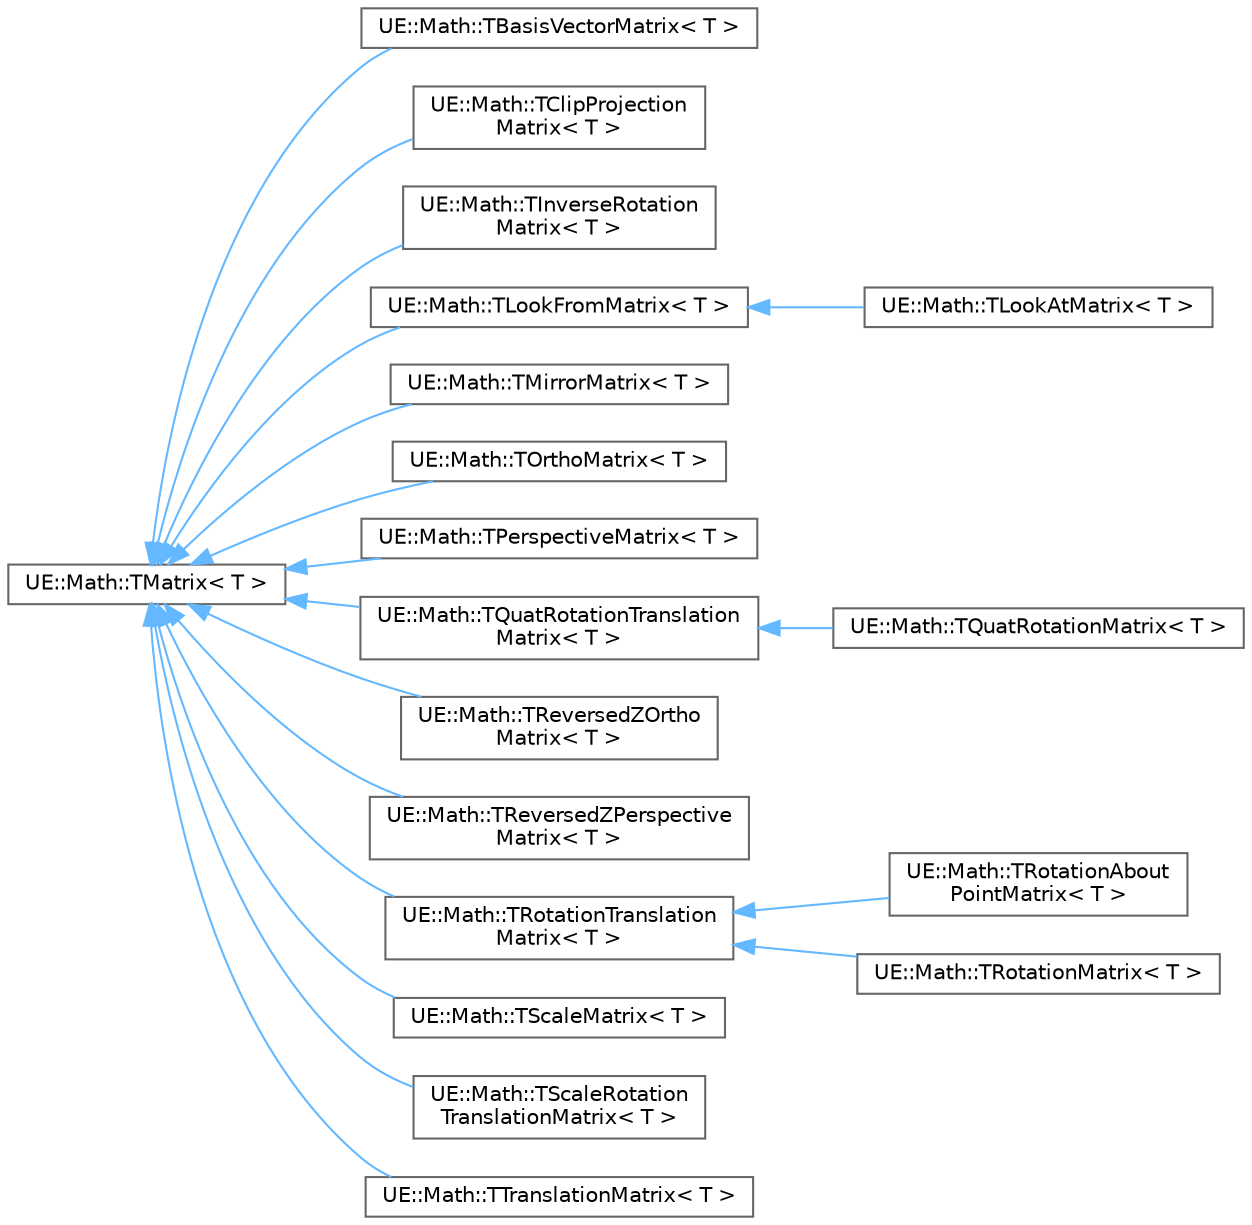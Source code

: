 digraph "Graphical Class Hierarchy"
{
 // INTERACTIVE_SVG=YES
 // LATEX_PDF_SIZE
  bgcolor="transparent";
  edge [fontname=Helvetica,fontsize=10,labelfontname=Helvetica,labelfontsize=10];
  node [fontname=Helvetica,fontsize=10,shape=box,height=0.2,width=0.4];
  rankdir="LR";
  Node0 [id="Node000000",label="UE::Math::TMatrix\< T \>",height=0.2,width=0.4,color="grey40", fillcolor="white", style="filled",URL="$d6/d69/structUE_1_1Math_1_1TMatrix.html",tooltip=" "];
  Node0 -> Node1 [id="edge9389_Node000000_Node000001",dir="back",color="steelblue1",style="solid",tooltip=" "];
  Node1 [id="Node000001",label="UE::Math::TBasisVectorMatrix\< T \>",height=0.2,width=0.4,color="grey40", fillcolor="white", style="filled",URL="$d9/d97/structUE_1_1Math_1_1TBasisVectorMatrix.html",tooltip=" "];
  Node0 -> Node2 [id="edge9390_Node000000_Node000002",dir="back",color="steelblue1",style="solid",tooltip=" "];
  Node2 [id="Node000002",label="UE::Math::TClipProjection\lMatrix\< T \>",height=0.2,width=0.4,color="grey40", fillcolor="white", style="filled",URL="$d0/d51/structUE_1_1Math_1_1TClipProjectionMatrix.html",tooltip="Realigns the near plane for an existing projection matrix with an arbitrary clip plane from: http://s..."];
  Node0 -> Node3 [id="edge9391_Node000000_Node000003",dir="back",color="steelblue1",style="solid",tooltip=" "];
  Node3 [id="Node000003",label="UE::Math::TInverseRotation\lMatrix\< T \>",height=0.2,width=0.4,color="grey40", fillcolor="white", style="filled",URL="$d9/de4/structUE_1_1Math_1_1TInverseRotationMatrix.html",tooltip="Inverse Rotation matrix."];
  Node0 -> Node4 [id="edge9392_Node000000_Node000004",dir="back",color="steelblue1",style="solid",tooltip=" "];
  Node4 [id="Node000004",label="UE::Math::TLookFromMatrix\< T \>",height=0.2,width=0.4,color="grey40", fillcolor="white", style="filled",URL="$da/d01/structUE_1_1Math_1_1TLookFromMatrix.html",tooltip=" "];
  Node4 -> Node5 [id="edge9393_Node000004_Node000005",dir="back",color="steelblue1",style="solid",tooltip=" "];
  Node5 [id="Node000005",label="UE::Math::TLookAtMatrix\< T \>",height=0.2,width=0.4,color="grey40", fillcolor="white", style="filled",URL="$d3/dfa/structUE_1_1Math_1_1TLookAtMatrix.html",tooltip=" "];
  Node0 -> Node6 [id="edge9394_Node000000_Node000006",dir="back",color="steelblue1",style="solid",tooltip=" "];
  Node6 [id="Node000006",label="UE::Math::TMirrorMatrix\< T \>",height=0.2,width=0.4,color="grey40", fillcolor="white", style="filled",URL="$d5/d91/structUE_1_1Math_1_1TMirrorMatrix.html",tooltip="Mirrors a point about an arbitrary plane."];
  Node0 -> Node7 [id="edge9395_Node000000_Node000007",dir="back",color="steelblue1",style="solid",tooltip=" "];
  Node7 [id="Node000007",label="UE::Math::TOrthoMatrix\< T \>",height=0.2,width=0.4,color="grey40", fillcolor="white", style="filled",URL="$dd/de0/structUE_1_1Math_1_1TOrthoMatrix.html",tooltip=" "];
  Node0 -> Node8 [id="edge9396_Node000000_Node000008",dir="back",color="steelblue1",style="solid",tooltip=" "];
  Node8 [id="Node000008",label="UE::Math::TPerspectiveMatrix\< T \>",height=0.2,width=0.4,color="grey40", fillcolor="white", style="filled",URL="$d2/d3b/structUE_1_1Math_1_1TPerspectiveMatrix.html",tooltip=" "];
  Node0 -> Node9 [id="edge9397_Node000000_Node000009",dir="back",color="steelblue1",style="solid",tooltip=" "];
  Node9 [id="Node000009",label="UE::Math::TQuatRotationTranslation\lMatrix\< T \>",height=0.2,width=0.4,color="grey40", fillcolor="white", style="filled",URL="$d0/d15/structUE_1_1Math_1_1TQuatRotationTranslationMatrix.html",tooltip="Rotation and translation matrix using quaternion rotation."];
  Node9 -> Node10 [id="edge9398_Node000009_Node000010",dir="back",color="steelblue1",style="solid",tooltip=" "];
  Node10 [id="Node000010",label="UE::Math::TQuatRotationMatrix\< T \>",height=0.2,width=0.4,color="grey40", fillcolor="white", style="filled",URL="$de/d7e/structUE_1_1Math_1_1TQuatRotationMatrix.html",tooltip="Rotation matrix using quaternion rotation."];
  Node0 -> Node11 [id="edge9399_Node000000_Node000011",dir="back",color="steelblue1",style="solid",tooltip=" "];
  Node11 [id="Node000011",label="UE::Math::TReversedZOrtho\lMatrix\< T \>",height=0.2,width=0.4,color="grey40", fillcolor="white", style="filled",URL="$da/d47/structUE_1_1Math_1_1TReversedZOrthoMatrix.html",tooltip=" "];
  Node0 -> Node12 [id="edge9400_Node000000_Node000012",dir="back",color="steelblue1",style="solid",tooltip=" "];
  Node12 [id="Node000012",label="UE::Math::TReversedZPerspective\lMatrix\< T \>",height=0.2,width=0.4,color="grey40", fillcolor="white", style="filled",URL="$d9/d6a/structUE_1_1Math_1_1TReversedZPerspectiveMatrix.html",tooltip=" "];
  Node0 -> Node13 [id="edge9401_Node000000_Node000013",dir="back",color="steelblue1",style="solid",tooltip=" "];
  Node13 [id="Node000013",label="UE::Math::TRotationTranslation\lMatrix\< T \>",height=0.2,width=0.4,color="grey40", fillcolor="white", style="filled",URL="$d2/dd4/structUE_1_1Math_1_1TRotationTranslationMatrix.html",tooltip="Combined rotation and translation matrix."];
  Node13 -> Node14 [id="edge9402_Node000013_Node000014",dir="back",color="steelblue1",style="solid",tooltip=" "];
  Node14 [id="Node000014",label="UE::Math::TRotationAbout\lPointMatrix\< T \>",height=0.2,width=0.4,color="grey40", fillcolor="white", style="filled",URL="$d2/d32/structUE_1_1Math_1_1TRotationAboutPointMatrix.html",tooltip="Rotates about an Origin point."];
  Node13 -> Node15 [id="edge9403_Node000013_Node000015",dir="back",color="steelblue1",style="solid",tooltip=" "];
  Node15 [id="Node000015",label="UE::Math::TRotationMatrix\< T \>",height=0.2,width=0.4,color="grey40", fillcolor="white", style="filled",URL="$de/df1/structUE_1_1Math_1_1TRotationMatrix.html",tooltip="Rotation matrix no translation."];
  Node0 -> Node16 [id="edge9404_Node000000_Node000016",dir="back",color="steelblue1",style="solid",tooltip=" "];
  Node16 [id="Node000016",label="UE::Math::TScaleMatrix\< T \>",height=0.2,width=0.4,color="grey40", fillcolor="white", style="filled",URL="$dd/dc5/structUE_1_1Math_1_1TScaleMatrix.html",tooltip="Scale matrix."];
  Node0 -> Node17 [id="edge9405_Node000000_Node000017",dir="back",color="steelblue1",style="solid",tooltip=" "];
  Node17 [id="Node000017",label="UE::Math::TScaleRotation\lTranslationMatrix\< T \>",height=0.2,width=0.4,color="grey40", fillcolor="white", style="filled",URL="$df/d88/structUE_1_1Math_1_1TScaleRotationTranslationMatrix.html",tooltip="Combined Scale rotation and translation matrix."];
  Node0 -> Node18 [id="edge9406_Node000000_Node000018",dir="back",color="steelblue1",style="solid",tooltip=" "];
  Node18 [id="Node000018",label="UE::Math::TTranslationMatrix\< T \>",height=0.2,width=0.4,color="grey40", fillcolor="white", style="filled",URL="$d9/d2f/structUE_1_1Math_1_1TTranslationMatrix.html",tooltip=" "];
}
